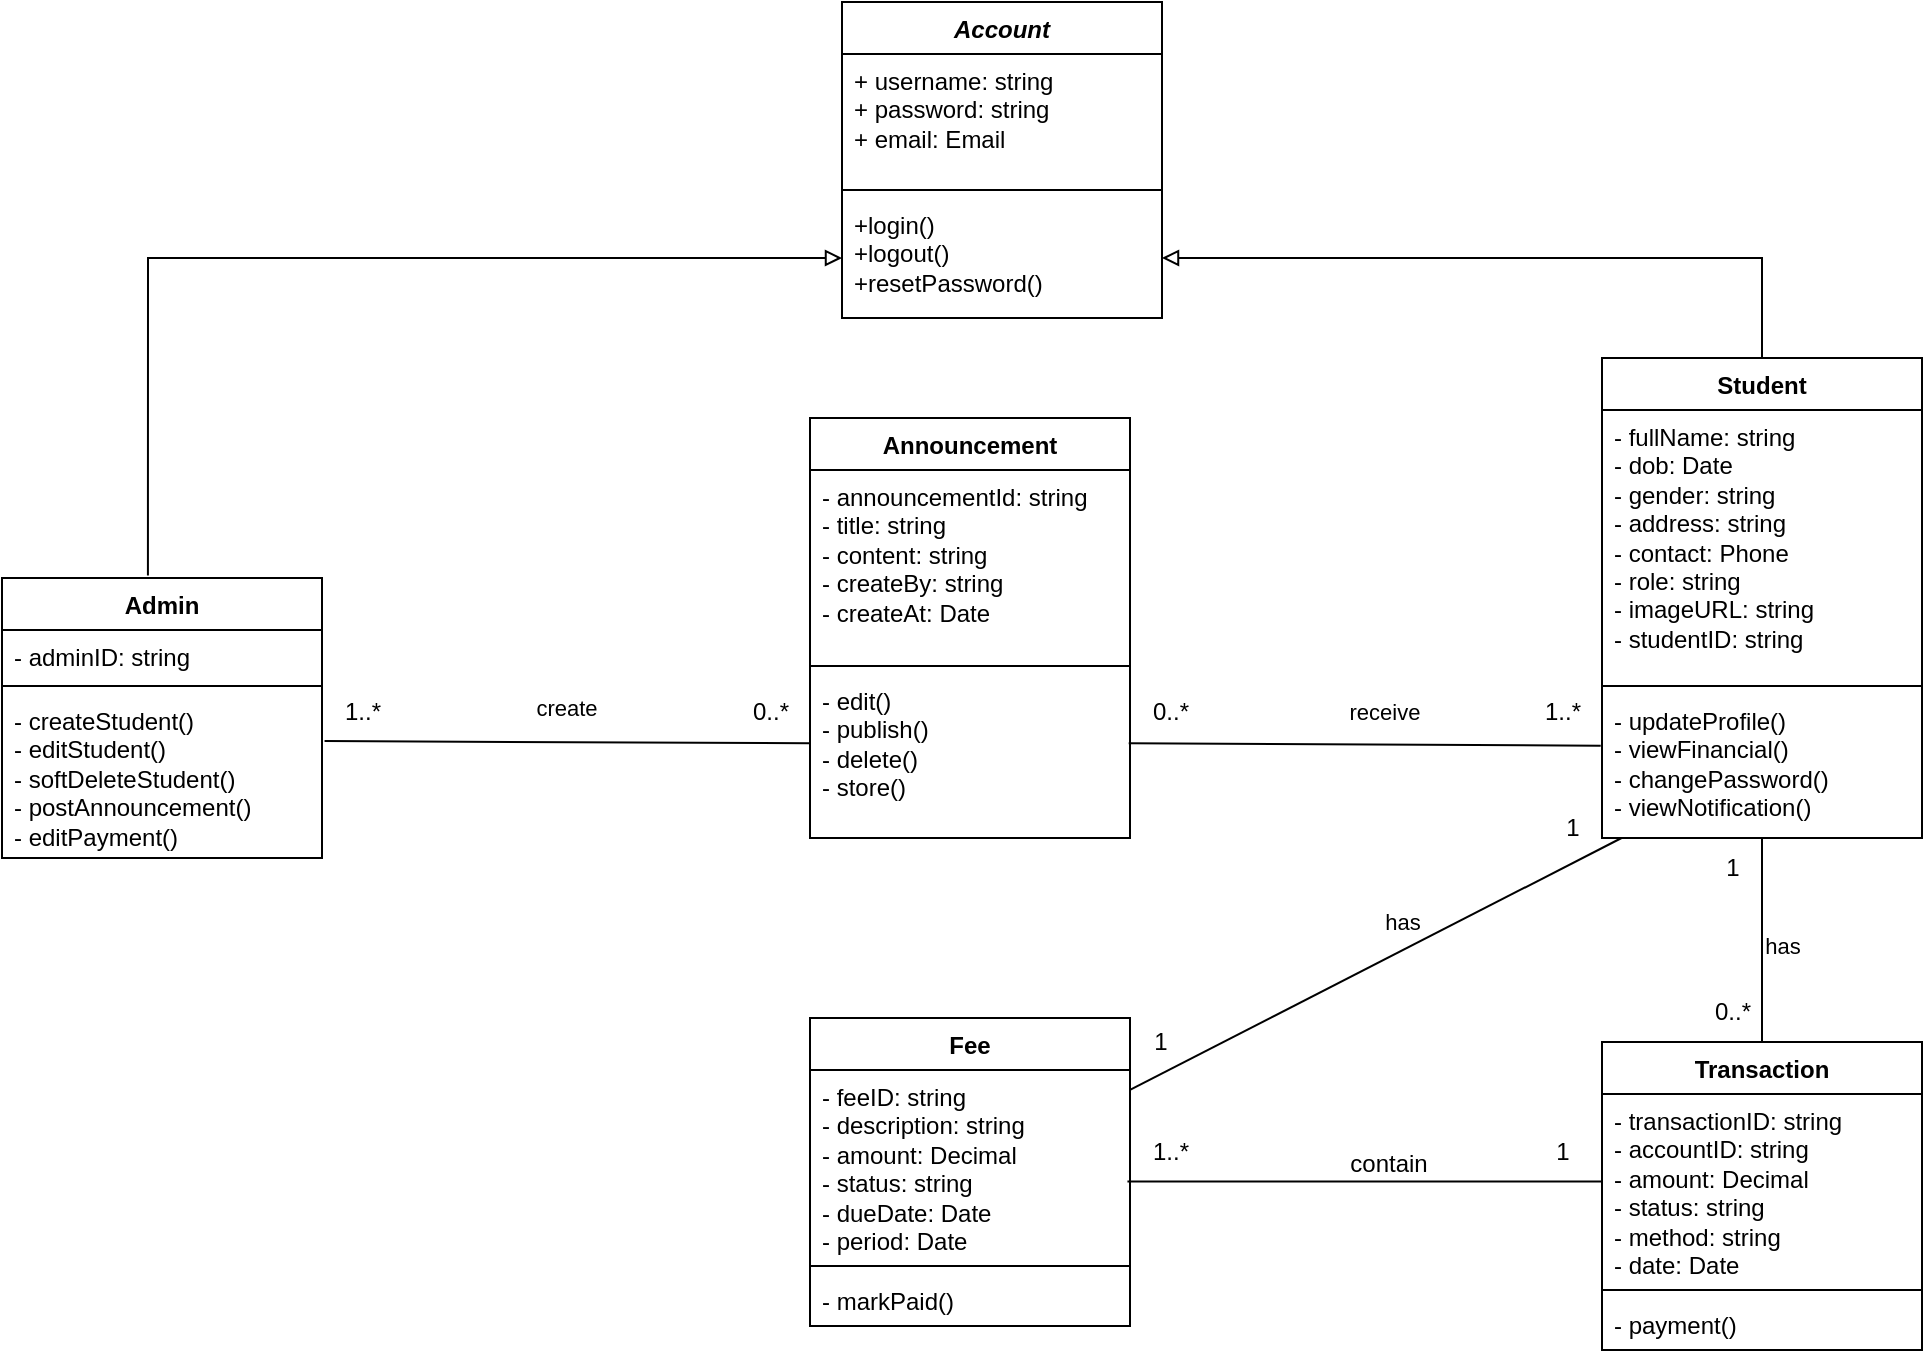 <mxfile version="28.2.8">
  <diagram name="Trang-1" id="P6_eoKz5N8LoRXYNDzY7">
    <mxGraphModel dx="1884" dy="509" grid="1" gridSize="10" guides="1" tooltips="1" connect="1" arrows="1" fold="1" page="1" pageScale="1" pageWidth="827" pageHeight="1169" math="0" shadow="0">
      <root>
        <mxCell id="0" />
        <mxCell id="1" parent="0" />
        <mxCell id="kj9_B7zYvbfbqNJdOM6g-10" value="&lt;i&gt;Account&lt;/i&gt;" style="swimlane;fontStyle=1;align=center;verticalAlign=top;childLayout=stackLayout;horizontal=1;startSize=26;horizontalStack=0;resizeParent=1;resizeParentMax=0;resizeLast=0;collapsible=1;marginBottom=0;whiteSpace=wrap;html=1;" parent="1" vertex="1">
          <mxGeometry x="270" y="50" width="160" height="158" as="geometry" />
        </mxCell>
        <mxCell id="kj9_B7zYvbfbqNJdOM6g-11" value="+ username: string&lt;div&gt;+ password: string&lt;/div&gt;&lt;div&gt;+ email: Email&lt;/div&gt;" style="text;strokeColor=none;fillColor=none;align=left;verticalAlign=top;spacingLeft=4;spacingRight=4;overflow=hidden;rotatable=0;points=[[0,0.5],[1,0.5]];portConstraint=eastwest;whiteSpace=wrap;html=1;" parent="kj9_B7zYvbfbqNJdOM6g-10" vertex="1">
          <mxGeometry y="26" width="160" height="64" as="geometry" />
        </mxCell>
        <mxCell id="kj9_B7zYvbfbqNJdOM6g-12" value="" style="line;strokeWidth=1;fillColor=none;align=left;verticalAlign=middle;spacingTop=-1;spacingLeft=3;spacingRight=3;rotatable=0;labelPosition=right;points=[];portConstraint=eastwest;strokeColor=inherit;" parent="kj9_B7zYvbfbqNJdOM6g-10" vertex="1">
          <mxGeometry y="90" width="160" height="8" as="geometry" />
        </mxCell>
        <mxCell id="kj9_B7zYvbfbqNJdOM6g-13" value="+login()&lt;div&gt;+logout()&lt;/div&gt;&lt;div&gt;+resetPassword()&lt;/div&gt;" style="text;strokeColor=none;fillColor=none;align=left;verticalAlign=top;spacingLeft=4;spacingRight=4;overflow=hidden;rotatable=0;points=[[0,0.5],[1,0.5]];portConstraint=eastwest;whiteSpace=wrap;html=1;" parent="kj9_B7zYvbfbqNJdOM6g-10" vertex="1">
          <mxGeometry y="98" width="160" height="60" as="geometry" />
        </mxCell>
        <mxCell id="kj9_B7zYvbfbqNJdOM6g-18" style="edgeStyle=orthogonalEdgeStyle;rounded=0;orthogonalLoop=1;jettySize=auto;html=1;entryX=0;entryY=0.5;entryDx=0;entryDy=0;endArrow=block;endFill=0;exitX=0.456;exitY=-0.009;exitDx=0;exitDy=0;exitPerimeter=0;" parent="1" source="Sh9U_P7turd354E7loCM-1" target="kj9_B7zYvbfbqNJdOM6g-13" edge="1">
          <mxGeometry relative="1" as="geometry">
            <mxPoint x="-69.96" y="342" as="sourcePoint" />
          </mxGeometry>
        </mxCell>
        <mxCell id="kj9_B7zYvbfbqNJdOM6g-23" style="edgeStyle=orthogonalEdgeStyle;rounded=0;orthogonalLoop=1;jettySize=auto;html=1;entryX=1;entryY=0.5;entryDx=0;entryDy=0;endArrow=block;endFill=0;" parent="1" source="kj9_B7zYvbfbqNJdOM6g-19" target="kj9_B7zYvbfbqNJdOM6g-13" edge="1">
          <mxGeometry relative="1" as="geometry" />
        </mxCell>
        <mxCell id="kj9_B7zYvbfbqNJdOM6g-19" value="Student" style="swimlane;fontStyle=1;align=center;verticalAlign=top;childLayout=stackLayout;horizontal=1;startSize=26;horizontalStack=0;resizeParent=1;resizeParentMax=0;resizeLast=0;collapsible=1;marginBottom=0;whiteSpace=wrap;html=1;" parent="1" vertex="1">
          <mxGeometry x="650" y="228" width="160" height="240" as="geometry" />
        </mxCell>
        <mxCell id="kj9_B7zYvbfbqNJdOM6g-20" value="&lt;div&gt;- fullName: string&lt;/div&gt;&lt;div&gt;- dob: Date&lt;/div&gt;&lt;div&gt;- gender: string&lt;/div&gt;&lt;div&gt;- address: string&lt;/div&gt;&lt;div&gt;- contact: Phone&lt;/div&gt;&lt;div&gt;- role: string&lt;/div&gt;&lt;div&gt;- imageURL: string&lt;/div&gt;&lt;div&gt;- studentID: string&lt;/div&gt;" style="text;strokeColor=none;fillColor=none;align=left;verticalAlign=top;spacingLeft=4;spacingRight=4;overflow=hidden;rotatable=0;points=[[0,0.5],[1,0.5]];portConstraint=eastwest;whiteSpace=wrap;html=1;" parent="kj9_B7zYvbfbqNJdOM6g-19" vertex="1">
          <mxGeometry y="26" width="160" height="134" as="geometry" />
        </mxCell>
        <mxCell id="kj9_B7zYvbfbqNJdOM6g-21" value="" style="line;strokeWidth=1;fillColor=none;align=left;verticalAlign=middle;spacingTop=-1;spacingLeft=3;spacingRight=3;rotatable=0;labelPosition=right;points=[];portConstraint=eastwest;strokeColor=inherit;" parent="kj9_B7zYvbfbqNJdOM6g-19" vertex="1">
          <mxGeometry y="160" width="160" height="8" as="geometry" />
        </mxCell>
        <mxCell id="kj9_B7zYvbfbqNJdOM6g-22" value="- updateProfile()&lt;div&gt;- viewFinancial()&lt;/div&gt;&lt;div&gt;- changePassword()&lt;/div&gt;&lt;div&gt;- viewNotification()&lt;/div&gt;" style="text;strokeColor=none;fillColor=none;align=left;verticalAlign=top;spacingLeft=4;spacingRight=4;overflow=hidden;rotatable=0;points=[[0,0.5],[1,0.5]];portConstraint=eastwest;whiteSpace=wrap;html=1;" parent="kj9_B7zYvbfbqNJdOM6g-19" vertex="1">
          <mxGeometry y="168" width="160" height="72" as="geometry" />
        </mxCell>
        <mxCell id="kj9_B7zYvbfbqNJdOM6g-24" value="Announcement" style="swimlane;fontStyle=1;align=center;verticalAlign=top;childLayout=stackLayout;horizontal=1;startSize=26;horizontalStack=0;resizeParent=1;resizeParentMax=0;resizeLast=0;collapsible=1;marginBottom=0;whiteSpace=wrap;html=1;" parent="1" vertex="1">
          <mxGeometry x="254" y="258" width="160" height="210" as="geometry" />
        </mxCell>
        <mxCell id="kj9_B7zYvbfbqNJdOM6g-25" value="- announcementId: string&lt;div&gt;- title: string&lt;/div&gt;&lt;div&gt;- content: string&lt;/div&gt;&lt;div&gt;- createBy: string&lt;/div&gt;&lt;div&gt;- createAt: Date&lt;/div&gt;" style="text;strokeColor=none;fillColor=none;align=left;verticalAlign=top;spacingLeft=4;spacingRight=4;overflow=hidden;rotatable=0;points=[[0,0.5],[1,0.5]];portConstraint=eastwest;whiteSpace=wrap;html=1;" parent="kj9_B7zYvbfbqNJdOM6g-24" vertex="1">
          <mxGeometry y="26" width="160" height="94" as="geometry" />
        </mxCell>
        <mxCell id="kj9_B7zYvbfbqNJdOM6g-26" value="" style="line;strokeWidth=1;fillColor=none;align=left;verticalAlign=middle;spacingTop=-1;spacingLeft=3;spacingRight=3;rotatable=0;labelPosition=right;points=[];portConstraint=eastwest;strokeColor=inherit;" parent="kj9_B7zYvbfbqNJdOM6g-24" vertex="1">
          <mxGeometry y="120" width="160" height="8" as="geometry" />
        </mxCell>
        <mxCell id="kj9_B7zYvbfbqNJdOM6g-27" value="- edit()&lt;div&gt;- publish()&lt;/div&gt;&lt;div&gt;- delete()&lt;/div&gt;&lt;div&gt;- store()&lt;/div&gt;" style="text;strokeColor=none;fillColor=none;align=left;verticalAlign=top;spacingLeft=4;spacingRight=4;overflow=hidden;rotatable=0;points=[[0,0.5],[1,0.5]];portConstraint=eastwest;whiteSpace=wrap;html=1;" parent="kj9_B7zYvbfbqNJdOM6g-24" vertex="1">
          <mxGeometry y="128" width="160" height="82" as="geometry" />
        </mxCell>
        <mxCell id="kj9_B7zYvbfbqNJdOM6g-30" value="" style="endArrow=none;html=1;rounded=0;endFill=0;exitX=0.002;exitY=0.422;exitDx=0;exitDy=0;exitPerimeter=0;entryX=1.008;entryY=0.287;entryDx=0;entryDy=0;entryPerimeter=0;" parent="1" source="kj9_B7zYvbfbqNJdOM6g-27" target="Sh9U_P7turd354E7loCM-4" edge="1">
          <mxGeometry width="50" height="50" relative="1" as="geometry">
            <mxPoint x="270" y="510" as="sourcePoint" />
            <mxPoint x="10" y="419.0" as="targetPoint" />
          </mxGeometry>
        </mxCell>
        <mxCell id="kj9_B7zYvbfbqNJdOM6g-33" value="create" style="edgeLabel;html=1;align=center;verticalAlign=middle;resizable=0;points=[];" parent="kj9_B7zYvbfbqNJdOM6g-30" connectable="0" vertex="1">
          <mxGeometry x="0.026" relative="1" as="geometry">
            <mxPoint x="2" y="-17" as="offset" />
          </mxGeometry>
        </mxCell>
        <mxCell id="kj9_B7zYvbfbqNJdOM6g-31" value="1..*" style="text;html=1;align=center;verticalAlign=middle;resizable=0;points=[];autosize=1;strokeColor=none;fillColor=none;" parent="1" vertex="1">
          <mxGeometry x="10" y="390" width="40" height="30" as="geometry" />
        </mxCell>
        <mxCell id="kj9_B7zYvbfbqNJdOM6g-32" value="0..*" style="text;html=1;align=center;verticalAlign=middle;resizable=0;points=[];autosize=1;strokeColor=none;fillColor=none;" parent="1" vertex="1">
          <mxGeometry x="214" y="390" width="40" height="30" as="geometry" />
        </mxCell>
        <mxCell id="kj9_B7zYvbfbqNJdOM6g-34" value="" style="endArrow=none;html=1;rounded=0;entryX=-0.004;entryY=0.359;entryDx=0;entryDy=0;exitX=0.996;exitY=0.422;exitDx=0;exitDy=0;endFill=0;exitPerimeter=0;entryPerimeter=0;" parent="1" source="kj9_B7zYvbfbqNJdOM6g-27" target="kj9_B7zYvbfbqNJdOM6g-22" edge="1">
          <mxGeometry width="50" height="50" relative="1" as="geometry">
            <mxPoint x="320" y="640" as="sourcePoint" />
            <mxPoint x="370" y="590" as="targetPoint" />
          </mxGeometry>
        </mxCell>
        <mxCell id="kj9_B7zYvbfbqNJdOM6g-35" value="receive" style="edgeLabel;html=1;align=center;verticalAlign=middle;resizable=0;points=[];" parent="kj9_B7zYvbfbqNJdOM6g-34" connectable="0" vertex="1">
          <mxGeometry x="0.035" y="-2" relative="1" as="geometry">
            <mxPoint x="5" y="-18" as="offset" />
          </mxGeometry>
        </mxCell>
        <mxCell id="kj9_B7zYvbfbqNJdOM6g-36" value="1..*" style="text;html=1;align=center;verticalAlign=middle;resizable=0;points=[];autosize=1;strokeColor=none;fillColor=none;" parent="1" vertex="1">
          <mxGeometry x="610" y="390" width="40" height="30" as="geometry" />
        </mxCell>
        <mxCell id="kj9_B7zYvbfbqNJdOM6g-37" value="0..*" style="text;html=1;align=center;verticalAlign=middle;resizable=0;points=[];autosize=1;strokeColor=none;fillColor=none;" parent="1" vertex="1">
          <mxGeometry x="414" y="390" width="40" height="30" as="geometry" />
        </mxCell>
        <mxCell id="kj9_B7zYvbfbqNJdOM6g-38" value="Fee" style="swimlane;fontStyle=1;align=center;verticalAlign=top;childLayout=stackLayout;horizontal=1;startSize=26;horizontalStack=0;resizeParent=1;resizeParentMax=0;resizeLast=0;collapsible=1;marginBottom=0;whiteSpace=wrap;html=1;" parent="1" vertex="1">
          <mxGeometry x="254" y="558" width="160" height="154" as="geometry" />
        </mxCell>
        <mxCell id="kj9_B7zYvbfbqNJdOM6g-39" value="- feeID: string&lt;div&gt;- description: string&lt;/div&gt;&lt;div&gt;- amount: Decimal&lt;/div&gt;&lt;div&gt;- status: string&lt;/div&gt;&lt;div&gt;- dueDate: Date&lt;/div&gt;&lt;div&gt;- period: Date&lt;/div&gt;" style="text;strokeColor=none;fillColor=none;align=left;verticalAlign=top;spacingLeft=4;spacingRight=4;overflow=hidden;rotatable=0;points=[[0,0.5],[1,0.5]];portConstraint=eastwest;whiteSpace=wrap;html=1;" parent="kj9_B7zYvbfbqNJdOM6g-38" vertex="1">
          <mxGeometry y="26" width="160" height="94" as="geometry" />
        </mxCell>
        <mxCell id="kj9_B7zYvbfbqNJdOM6g-40" value="" style="line;strokeWidth=1;fillColor=none;align=left;verticalAlign=middle;spacingTop=-1;spacingLeft=3;spacingRight=3;rotatable=0;labelPosition=right;points=[];portConstraint=eastwest;strokeColor=inherit;" parent="kj9_B7zYvbfbqNJdOM6g-38" vertex="1">
          <mxGeometry y="120" width="160" height="8" as="geometry" />
        </mxCell>
        <mxCell id="kj9_B7zYvbfbqNJdOM6g-41" value="- markPaid()" style="text;strokeColor=none;fillColor=none;align=left;verticalAlign=top;spacingLeft=4;spacingRight=4;overflow=hidden;rotatable=0;points=[[0,0.5],[1,0.5]];portConstraint=eastwest;whiteSpace=wrap;html=1;" parent="kj9_B7zYvbfbqNJdOM6g-38" vertex="1">
          <mxGeometry y="128" width="160" height="26" as="geometry" />
        </mxCell>
        <mxCell id="kj9_B7zYvbfbqNJdOM6g-44" value="Transaction" style="swimlane;fontStyle=1;align=center;verticalAlign=top;childLayout=stackLayout;horizontal=1;startSize=26;horizontalStack=0;resizeParent=1;resizeParentMax=0;resizeLast=0;collapsible=1;marginBottom=0;whiteSpace=wrap;html=1;" parent="1" vertex="1">
          <mxGeometry x="650" y="570" width="160" height="154" as="geometry" />
        </mxCell>
        <mxCell id="kj9_B7zYvbfbqNJdOM6g-45" value="- transactionID: string&lt;div&gt;- accountID: string&lt;/div&gt;&lt;div&gt;- amount: Decimal&lt;/div&gt;&lt;div&gt;- status: string&lt;/div&gt;&lt;div&gt;- method: string&lt;/div&gt;&lt;div&gt;- date: Date&lt;/div&gt;" style="text;strokeColor=none;fillColor=none;align=left;verticalAlign=top;spacingLeft=4;spacingRight=4;overflow=hidden;rotatable=0;points=[[0,0.5],[1,0.5]];portConstraint=eastwest;whiteSpace=wrap;html=1;" parent="kj9_B7zYvbfbqNJdOM6g-44" vertex="1">
          <mxGeometry y="26" width="160" height="94" as="geometry" />
        </mxCell>
        <mxCell id="kj9_B7zYvbfbqNJdOM6g-46" value="" style="line;strokeWidth=1;fillColor=none;align=left;verticalAlign=middle;spacingTop=-1;spacingLeft=3;spacingRight=3;rotatable=0;labelPosition=right;points=[];portConstraint=eastwest;strokeColor=inherit;" parent="kj9_B7zYvbfbqNJdOM6g-44" vertex="1">
          <mxGeometry y="120" width="160" height="8" as="geometry" />
        </mxCell>
        <mxCell id="kj9_B7zYvbfbqNJdOM6g-47" value="- payment()" style="text;strokeColor=none;fillColor=none;align=left;verticalAlign=top;spacingLeft=4;spacingRight=4;overflow=hidden;rotatable=0;points=[[0,0.5],[1,0.5]];portConstraint=eastwest;whiteSpace=wrap;html=1;" parent="kj9_B7zYvbfbqNJdOM6g-44" vertex="1">
          <mxGeometry y="128" width="160" height="26" as="geometry" />
        </mxCell>
        <mxCell id="kj9_B7zYvbfbqNJdOM6g-48" value="" style="endArrow=none;html=1;rounded=0;exitX=0.5;exitY=0;exitDx=0;exitDy=0;endFill=0;" parent="1" source="kj9_B7zYvbfbqNJdOM6g-44" target="kj9_B7zYvbfbqNJdOM6g-22" edge="1">
          <mxGeometry width="50" height="50" relative="1" as="geometry">
            <mxPoint x="670" y="540" as="sourcePoint" />
            <mxPoint x="720" y="490" as="targetPoint" />
          </mxGeometry>
        </mxCell>
        <mxCell id="kj9_B7zYvbfbqNJdOM6g-52" value="has" style="edgeLabel;html=1;align=center;verticalAlign=middle;resizable=0;points=[];" parent="kj9_B7zYvbfbqNJdOM6g-48" connectable="0" vertex="1">
          <mxGeometry x="-0.051" y="-3" relative="1" as="geometry">
            <mxPoint x="7" as="offset" />
          </mxGeometry>
        </mxCell>
        <mxCell id="kj9_B7zYvbfbqNJdOM6g-49" value="" style="endArrow=none;html=1;rounded=0;" parent="1" source="kj9_B7zYvbfbqNJdOM6g-38" target="kj9_B7zYvbfbqNJdOM6g-22" edge="1">
          <mxGeometry width="50" height="50" relative="1" as="geometry">
            <mxPoint x="550" y="540" as="sourcePoint" />
            <mxPoint x="600" y="490" as="targetPoint" />
          </mxGeometry>
        </mxCell>
        <mxCell id="kj9_B7zYvbfbqNJdOM6g-51" value="has" style="edgeLabel;html=1;align=center;verticalAlign=middle;resizable=0;points=[];" parent="kj9_B7zYvbfbqNJdOM6g-49" connectable="0" vertex="1">
          <mxGeometry x="0.208" y="2" relative="1" as="geometry">
            <mxPoint x="-12" y="-6" as="offset" />
          </mxGeometry>
        </mxCell>
        <mxCell id="kj9_B7zYvbfbqNJdOM6g-50" value="" style="endArrow=none;html=1;rounded=0;exitX=0.995;exitY=0.594;exitDx=0;exitDy=0;exitPerimeter=0;endFill=0;entryX=0.003;entryY=0.466;entryDx=0;entryDy=0;entryPerimeter=0;" parent="1" edge="1">
          <mxGeometry width="50" height="50" relative="1" as="geometry">
            <mxPoint x="412.72" y="639.786" as="sourcePoint" />
            <mxPoint x="650.0" y="639.754" as="targetPoint" />
          </mxGeometry>
        </mxCell>
        <mxCell id="kj9_B7zYvbfbqNJdOM6g-58" value="&lt;span style=&quot;font-size: 12px; background-color: rgb(255, 255, 255);&quot;&gt;contain&lt;/span&gt;" style="edgeLabel;html=1;align=center;verticalAlign=middle;resizable=0;points=[];" parent="kj9_B7zYvbfbqNJdOM6g-50" connectable="0" vertex="1">
          <mxGeometry x="0.096" y="1" relative="1" as="geometry">
            <mxPoint y="-8" as="offset" />
          </mxGeometry>
        </mxCell>
        <mxCell id="kj9_B7zYvbfbqNJdOM6g-53" value="0..*" style="text;html=1;align=center;verticalAlign=middle;resizable=0;points=[];autosize=1;strokeColor=none;fillColor=none;" parent="1" vertex="1">
          <mxGeometry x="695" y="540" width="40" height="30" as="geometry" />
        </mxCell>
        <mxCell id="kj9_B7zYvbfbqNJdOM6g-54" value="1" style="text;html=1;align=center;verticalAlign=middle;resizable=0;points=[];autosize=1;strokeColor=none;fillColor=none;" parent="1" vertex="1">
          <mxGeometry x="700" y="468" width="30" height="30" as="geometry" />
        </mxCell>
        <mxCell id="kj9_B7zYvbfbqNJdOM6g-55" value="1" style="text;html=1;align=center;verticalAlign=middle;resizable=0;points=[];autosize=1;strokeColor=none;fillColor=none;" parent="1" vertex="1">
          <mxGeometry x="620" y="448" width="30" height="30" as="geometry" />
        </mxCell>
        <mxCell id="kj9_B7zYvbfbqNJdOM6g-56" value="1" style="text;html=1;align=center;verticalAlign=middle;resizable=0;points=[];autosize=1;strokeColor=none;fillColor=none;" parent="1" vertex="1">
          <mxGeometry x="414" y="555" width="30" height="30" as="geometry" />
        </mxCell>
        <mxCell id="kj9_B7zYvbfbqNJdOM6g-59" value="1" style="text;html=1;align=center;verticalAlign=middle;resizable=0;points=[];autosize=1;strokeColor=none;fillColor=none;" parent="1" vertex="1">
          <mxGeometry x="615" y="610" width="30" height="30" as="geometry" />
        </mxCell>
        <mxCell id="kj9_B7zYvbfbqNJdOM6g-60" value="1..*" style="text;html=1;align=center;verticalAlign=middle;resizable=0;points=[];autosize=1;strokeColor=none;fillColor=none;" parent="1" vertex="1">
          <mxGeometry x="414" y="610" width="40" height="30" as="geometry" />
        </mxCell>
        <mxCell id="Sh9U_P7turd354E7loCM-1" value="Admin" style="swimlane;fontStyle=1;align=center;verticalAlign=top;childLayout=stackLayout;horizontal=1;startSize=26;horizontalStack=0;resizeParent=1;resizeParentMax=0;resizeLast=0;collapsible=1;marginBottom=0;whiteSpace=wrap;html=1;" parent="1" vertex="1">
          <mxGeometry x="-150" y="338" width="160" height="140" as="geometry" />
        </mxCell>
        <mxCell id="Sh9U_P7turd354E7loCM-2" value="&lt;div&gt;&lt;span style=&quot;background-color: transparent; color: light-dark(rgb(0, 0, 0), rgb(255, 255, 255));&quot;&gt;- adminID: string&lt;/span&gt;&lt;/div&gt;" style="text;strokeColor=none;fillColor=none;align=left;verticalAlign=top;spacingLeft=4;spacingRight=4;overflow=hidden;rotatable=0;points=[[0,0.5],[1,0.5]];portConstraint=eastwest;whiteSpace=wrap;html=1;" parent="Sh9U_P7turd354E7loCM-1" vertex="1">
          <mxGeometry y="26" width="160" height="24" as="geometry" />
        </mxCell>
        <mxCell id="Sh9U_P7turd354E7loCM-3" value="" style="line;strokeWidth=1;fillColor=none;align=left;verticalAlign=middle;spacingTop=-1;spacingLeft=3;spacingRight=3;rotatable=0;labelPosition=right;points=[];portConstraint=eastwest;strokeColor=inherit;" parent="Sh9U_P7turd354E7loCM-1" vertex="1">
          <mxGeometry y="50" width="160" height="8" as="geometry" />
        </mxCell>
        <mxCell id="Sh9U_P7turd354E7loCM-4" value="- createStudent()&lt;div&gt;- editStudent()&lt;/div&gt;&lt;div&gt;- softDeleteStudent()&lt;/div&gt;&lt;div&gt;- postAnnouncement()&lt;/div&gt;&lt;div&gt;- editPayment()&lt;/div&gt;" style="text;strokeColor=none;fillColor=none;align=left;verticalAlign=top;spacingLeft=4;spacingRight=4;overflow=hidden;rotatable=0;points=[[0,0.5],[1,0.5]];portConstraint=eastwest;whiteSpace=wrap;html=1;" parent="Sh9U_P7turd354E7loCM-1" vertex="1">
          <mxGeometry y="58" width="160" height="82" as="geometry" />
        </mxCell>
      </root>
    </mxGraphModel>
  </diagram>
</mxfile>
